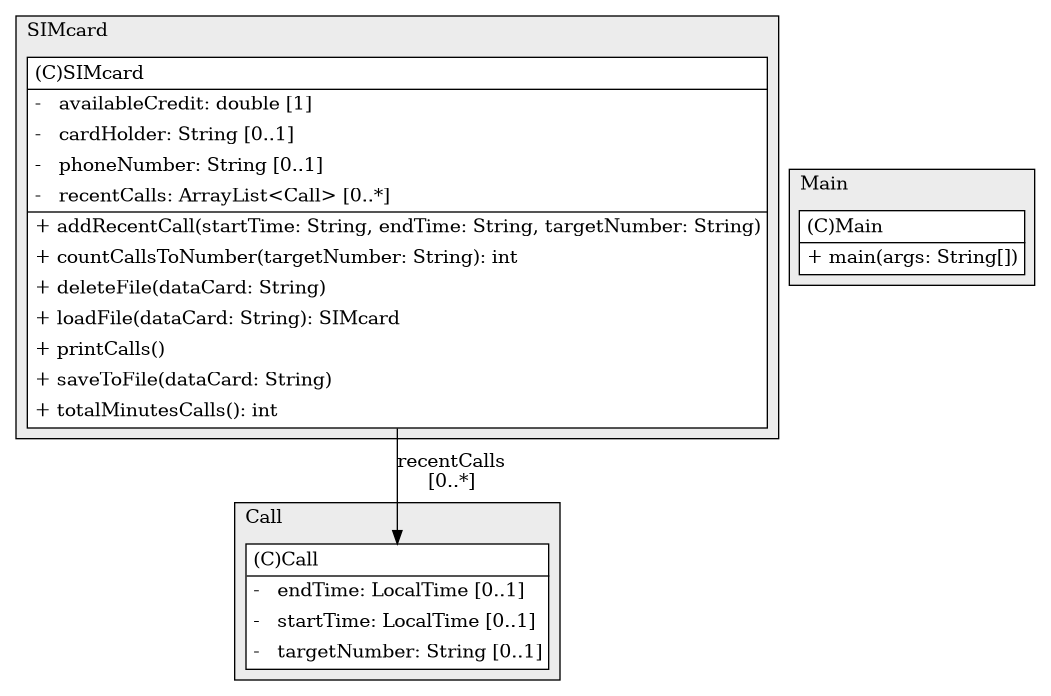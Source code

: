 @startuml

/' diagram meta data start
config=StructureConfiguration;
{
  "projectClassification": {
    "searchMode": "OpenProject", // OpenProject, AllProjects
    "includedProjects": "",
    "pathEndKeywords": "*.impl",
    "isClientPath": "",
    "isClientName": "",
    "isTestPath": "",
    "isTestName": "",
    "isMappingPath": "",
    "isMappingName": "",
    "isDataAccessPath": "",
    "isDataAccessName": "",
    "isDataStructurePath": "",
    "isDataStructureName": "",
    "isInterfaceStructuresPath": "",
    "isInterfaceStructuresName": "",
    "isEntryPointPath": "",
    "isEntryPointName": "",
    "treatFinalFieldsAsMandatory": false
  },
  "graphRestriction": {
    "classPackageExcludeFilter": "",
    "classPackageIncludeFilter": "",
    "classNameExcludeFilter": "",
    "classNameIncludeFilter": "",
    "methodNameExcludeFilter": "",
    "methodNameIncludeFilter": "",
    "removeByInheritance": "", // inheritance/annotation based filtering is done in a second step
    "removeByAnnotation": "",
    "removeByClassPackage": "", // cleanup the graph after inheritance/annotation based filtering is done
    "removeByClassName": "",
    "cutMappings": false,
    "cutEnum": true,
    "cutTests": true,
    "cutClient": true,
    "cutDataAccess": false,
    "cutInterfaceStructures": false,
    "cutDataStructures": false,
    "cutGetterAndSetter": true,
    "cutConstructors": true
  },
  "graphTraversal": {
    "forwardDepth": 6,
    "backwardDepth": 6,
    "classPackageExcludeFilter": "",
    "classPackageIncludeFilter": "",
    "classNameExcludeFilter": "",
    "classNameIncludeFilter": "",
    "methodNameExcludeFilter": "",
    "methodNameIncludeFilter": "",
    "hideMappings": false,
    "hideDataStructures": false,
    "hidePrivateMethods": true,
    "hideInterfaceCalls": true, // indirection: implementation -> interface (is hidden) -> implementation
    "onlyShowApplicationEntryPoints": false, // root node is included
    "useMethodCallsForStructureDiagram": "ForwardOnly" // ForwardOnly, BothDirections, No
  },
  "details": {
    "aggregation": "GroupByClass", // ByClass, GroupByClass, None
    "showClassGenericTypes": true,
    "showMethods": true,
    "showMethodParameterNames": true,
    "showMethodParameterTypes": true,
    "showMethodReturnType": true,
    "showPackageLevels": 2,
    "showDetailedClassStructure": true
  },
  "rootClass": "Main",
  "extensionCallbackMethod": "" // qualified.class.name#methodName - signature: public static String method(String)
}
diagram meta data end '/



digraph g {
    rankdir="TB"
    splines=polyline
    

'nodes 
subgraph cluster_1482520505 { 
   	label=SIMcard
	labeljust=l
	fillcolor="#ececec"
	style=filled
   
   SIMcard1482520505[
	label=<<TABLE BORDER="1" CELLBORDER="0" CELLPADDING="4" CELLSPACING="0">
<TR><TD ALIGN="LEFT" >(C)SIMcard</TD></TR>
<HR/>
<TR><TD ALIGN="LEFT" >-   availableCredit: double [1]</TD></TR>
<TR><TD ALIGN="LEFT" >-   cardHolder: String [0..1]</TD></TR>
<TR><TD ALIGN="LEFT" >-   phoneNumber: String [0..1]</TD></TR>
<TR><TD ALIGN="LEFT" >-   recentCalls: ArrayList&lt;Call&gt; [0..*]</TD></TR>
<HR/>
<TR><TD ALIGN="LEFT" >+ addRecentCall(startTime: String, endTime: String, targetNumber: String)</TD></TR>
<TR><TD ALIGN="LEFT" >+ countCallsToNumber(targetNumber: String): int</TD></TR>
<TR><TD ALIGN="LEFT" >+ deleteFile(dataCard: String)</TD></TR>
<TR><TD ALIGN="LEFT" >+ loadFile(dataCard: String): SIMcard</TD></TR>
<TR><TD ALIGN="LEFT" >+ printCalls()</TD></TR>
<TR><TD ALIGN="LEFT" >+ saveToFile(dataCard: String)</TD></TR>
<TR><TD ALIGN="LEFT" >+ totalMinutesCalls(): int</TD></TR>
</TABLE>>
	style=filled
	margin=0
	shape=plaintext
	fillcolor="#FFFFFF"
];
} 

subgraph cluster_2092670 { 
   	label=Call
	labeljust=l
	fillcolor="#ececec"
	style=filled
   
   Call2092670[
	label=<<TABLE BORDER="1" CELLBORDER="0" CELLPADDING="4" CELLSPACING="0">
<TR><TD ALIGN="LEFT" >(C)Call</TD></TR>
<HR/>
<TR><TD ALIGN="LEFT" >-   endTime: LocalTime [0..1]</TD></TR>
<TR><TD ALIGN="LEFT" >-   startTime: LocalTime [0..1]</TD></TR>
<TR><TD ALIGN="LEFT" >-   targetNumber: String [0..1]</TD></TR>
</TABLE>>
	style=filled
	margin=0
	shape=plaintext
	fillcolor="#FFFFFF"
];
} 

subgraph cluster_2390489 { 
   	label=Main
	labeljust=l
	fillcolor="#ececec"
	style=filled
   
   Main2390489[
	label=<<TABLE BORDER="1" CELLBORDER="0" CELLPADDING="4" CELLSPACING="0">
<TR><TD ALIGN="LEFT" >(C)Main</TD></TR>
<HR/>
<TR><TD ALIGN="LEFT" >+ main(args: String[])</TD></TR>
</TABLE>>
	style=filled
	margin=0
	shape=plaintext
	fillcolor="#FFFFFF"
];
} 

'edges    
SIMcard1482520505 -> Call2092670[label="recentCalls
[0..*]"];
    
}
@enduml